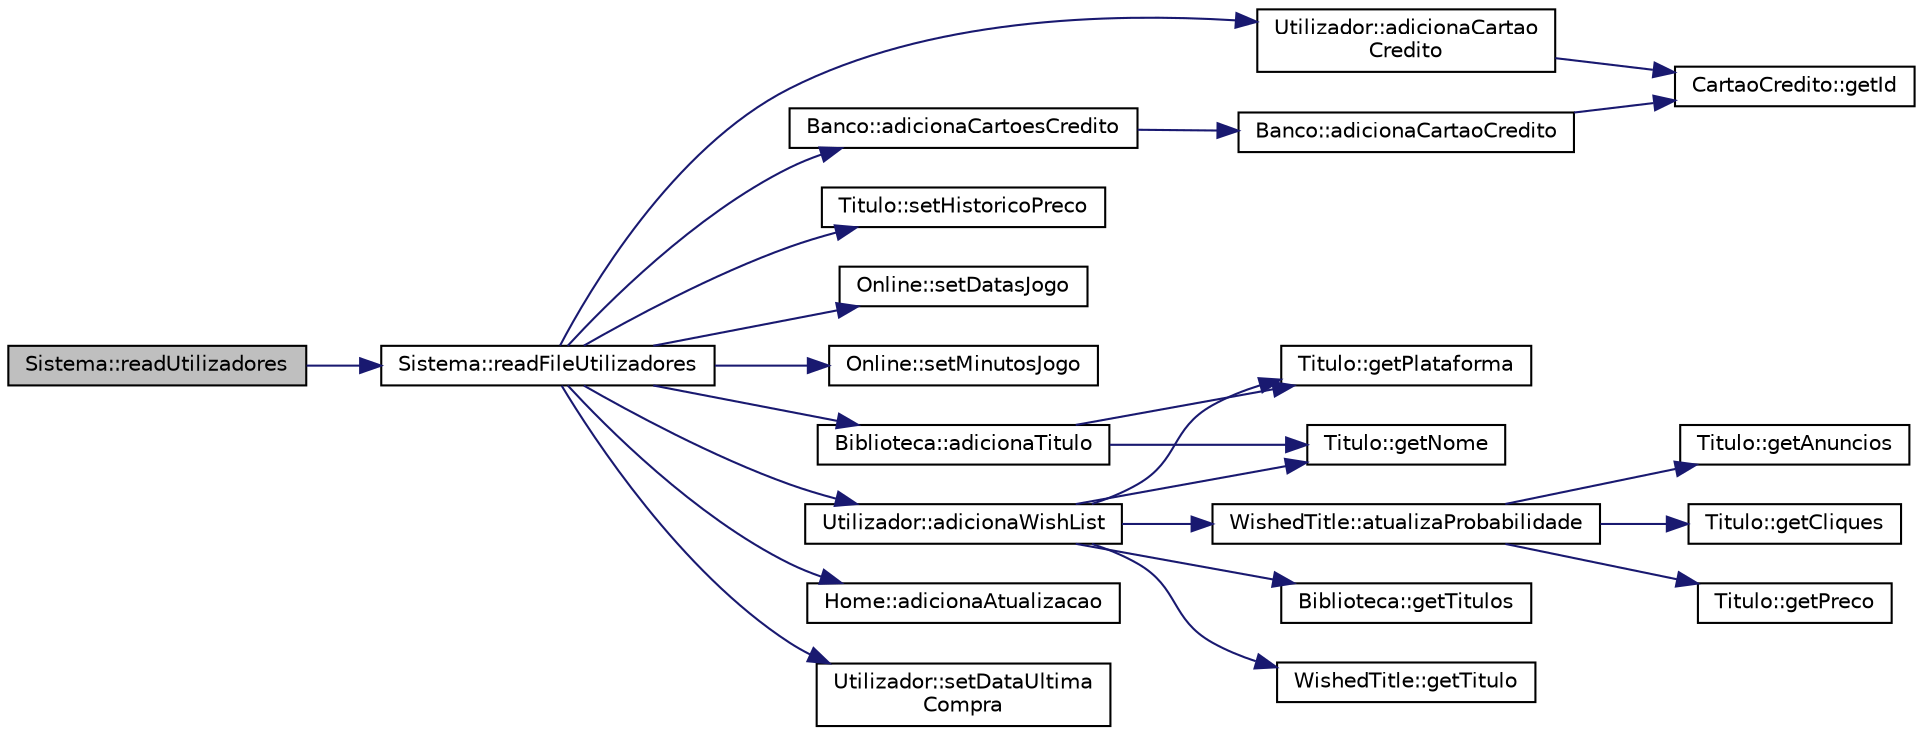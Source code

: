 digraph "Sistema::readUtilizadores"
{
  edge [fontname="Helvetica",fontsize="10",labelfontname="Helvetica",labelfontsize="10"];
  node [fontname="Helvetica",fontsize="10",shape=record];
  rankdir="LR";
  Node119 [label="Sistema::readUtilizadores",height=0.2,width=0.4,color="black", fillcolor="grey75", style="filled", fontcolor="black"];
  Node119 -> Node120 [color="midnightblue",fontsize="10",style="solid",fontname="Helvetica"];
  Node120 [label="Sistema::readFileUtilizadores",height=0.2,width=0.4,color="black", fillcolor="white", style="filled",URL="$class_sistema.html#afe05d538e95a0f26d0ddcfd2105de9d3",tooltip="Le um utilizador de um ficheiro. "];
  Node120 -> Node121 [color="midnightblue",fontsize="10",style="solid",fontname="Helvetica"];
  Node121 [label="Banco::adicionaCartoesCredito",height=0.2,width=0.4,color="black", fillcolor="white", style="filled",URL="$class_banco.html#a5f36ab07909fc570d158a21e2e6398f5",tooltip="Adiciona um vector de cartoes de credito ao banco. "];
  Node121 -> Node122 [color="midnightblue",fontsize="10",style="solid",fontname="Helvetica"];
  Node122 [label="Banco::adicionaCartaoCredito",height=0.2,width=0.4,color="black", fillcolor="white", style="filled",URL="$class_banco.html#a2ac1bb3c6a742743bcbb6dd0a312d74d",tooltip="Adiciona um cartao de credito ao banco. "];
  Node122 -> Node123 [color="midnightblue",fontsize="10",style="solid",fontname="Helvetica"];
  Node123 [label="CartaoCredito::getId",height=0.2,width=0.4,color="black", fillcolor="white", style="filled",URL="$class_cartao_credito.html#ab59d60e4d155e7f29aef888ea3139ee5",tooltip="Devolve o id(string) do cartao de credito atual. "];
  Node120 -> Node124 [color="midnightblue",fontsize="10",style="solid",fontname="Helvetica"];
  Node124 [label="Titulo::setHistoricoPreco",height=0.2,width=0.4,color="black", fillcolor="white", style="filled",URL="$class_titulo.html#a8ea091928732a5ff5b974e003668a778",tooltip="Permite atualizar o historico de precos do titulo. "];
  Node120 -> Node125 [color="midnightblue",fontsize="10",style="solid",fontname="Helvetica"];
  Node125 [label="Online::setDatasJogo",height=0.2,width=0.4,color="black", fillcolor="white", style="filled",URL="$class_online.html#a3c0b8d3393271eabfa702629c979fb93",tooltip="Altera as datas jogadas. "];
  Node120 -> Node126 [color="midnightblue",fontsize="10",style="solid",fontname="Helvetica"];
  Node126 [label="Online::setMinutosJogo",height=0.2,width=0.4,color="black", fillcolor="white", style="filled",URL="$class_online.html#a71cc818cd9b8020a470efc14f636a9f9",tooltip="Altera os minutos jogados por data. "];
  Node120 -> Node127 [color="midnightblue",fontsize="10",style="solid",fontname="Helvetica"];
  Node127 [label="Biblioteca::adicionaTitulo",height=0.2,width=0.4,color="black", fillcolor="white", style="filled",URL="$class_biblioteca.html#af10c9f23d85db8e03ae2e8b9d3e593e1",tooltip="Adicona um titulo a biblioteca. "];
  Node127 -> Node128 [color="midnightblue",fontsize="10",style="solid",fontname="Helvetica"];
  Node128 [label="Titulo::getNome",height=0.2,width=0.4,color="black", fillcolor="white", style="filled",URL="$class_titulo.html#acb79279860b3404c6419697df5f860cb",tooltip="Permite obter o nome do titulo. "];
  Node127 -> Node129 [color="midnightblue",fontsize="10",style="solid",fontname="Helvetica"];
  Node129 [label="Titulo::getPlataforma",height=0.2,width=0.4,color="black", fillcolor="white", style="filled",URL="$class_titulo.html#a2a57a31d40c5df012b3c6e2451c253dd",tooltip="Permite obter a plataforma do titulo. "];
  Node120 -> Node130 [color="midnightblue",fontsize="10",style="solid",fontname="Helvetica"];
  Node130 [label="Home::adicionaAtualizacao",height=0.2,width=0.4,color="black", fillcolor="white", style="filled",URL="$class_home.html#a94aec68b520d98ac38c6794b5771cd53",tooltip="Adiciona uma data ao vetor data_de_atualizacao. "];
  Node120 -> Node131 [color="midnightblue",fontsize="10",style="solid",fontname="Helvetica"];
  Node131 [label="Utilizador::setDataUltima\lCompra",height=0.2,width=0.4,color="black", fillcolor="white", style="filled",URL="$class_utilizador.html#ac3c7ff821739e5682a5d06d0868031ac"];
  Node120 -> Node132 [color="midnightblue",fontsize="10",style="solid",fontname="Helvetica"];
  Node132 [label="Utilizador::adicionaCartao\lCredito",height=0.2,width=0.4,color="black", fillcolor="white", style="filled",URL="$class_utilizador.html#a60b1025ffe94b9f2414f54cc94662cc9",tooltip="Adiciona um cartao de credito caso este ainda nao exista. "];
  Node132 -> Node123 [color="midnightblue",fontsize="10",style="solid",fontname="Helvetica"];
  Node120 -> Node133 [color="midnightblue",fontsize="10",style="solid",fontname="Helvetica"];
  Node133 [label="Utilizador::adicionaWishList",height=0.2,width=0.4,color="black", fillcolor="white", style="filled",URL="$class_utilizador.html#a45ee0a8d988adbd537e2506d80f96cfb"];
  Node133 -> Node134 [color="midnightblue",fontsize="10",style="solid",fontname="Helvetica"];
  Node134 [label="WishedTitle::atualizaProbabilidade",height=0.2,width=0.4,color="black", fillcolor="white", style="filled",URL="$class_wished_title.html#a8be5446371add65ba4de2c69c84cb387"];
  Node134 -> Node135 [color="midnightblue",fontsize="10",style="solid",fontname="Helvetica"];
  Node135 [label="Titulo::getAnuncios",height=0.2,width=0.4,color="black", fillcolor="white", style="filled",URL="$class_titulo.html#ad36afe75694812eabe74af5fe32ad95b",tooltip="Permite obter o numero de anuncios. "];
  Node134 -> Node136 [color="midnightblue",fontsize="10",style="solid",fontname="Helvetica"];
  Node136 [label="Titulo::getCliques",height=0.2,width=0.4,color="black", fillcolor="white", style="filled",URL="$class_titulo.html#a71d5b5985170de5612ec49c5c955f120",tooltip="Permite obter o numero de cliques. "];
  Node134 -> Node137 [color="midnightblue",fontsize="10",style="solid",fontname="Helvetica"];
  Node137 [label="Titulo::getPreco",height=0.2,width=0.4,color="black", fillcolor="white", style="filled",URL="$class_titulo.html#a93725bdc2e98350e47b54fd76c0fa236",tooltip="Permite obter o preco atual do titulo. "];
  Node133 -> Node138 [color="midnightblue",fontsize="10",style="solid",fontname="Helvetica"];
  Node138 [label="Biblioteca::getTitulos",height=0.2,width=0.4,color="black", fillcolor="white", style="filled",URL="$class_biblioteca.html#a03c1ebf76a4ace4f57000bb99a87bb88",tooltip="Devolve o vetor de titulos. "];
  Node133 -> Node128 [color="midnightblue",fontsize="10",style="solid",fontname="Helvetica"];
  Node133 -> Node129 [color="midnightblue",fontsize="10",style="solid",fontname="Helvetica"];
  Node133 -> Node139 [color="midnightblue",fontsize="10",style="solid",fontname="Helvetica"];
  Node139 [label="WishedTitle::getTitulo",height=0.2,width=0.4,color="black", fillcolor="white", style="filled",URL="$class_wished_title.html#a9ca6e92a26bb2f319a39d5a03b0c42bd",tooltip="Devolve o titulo. "];
}
